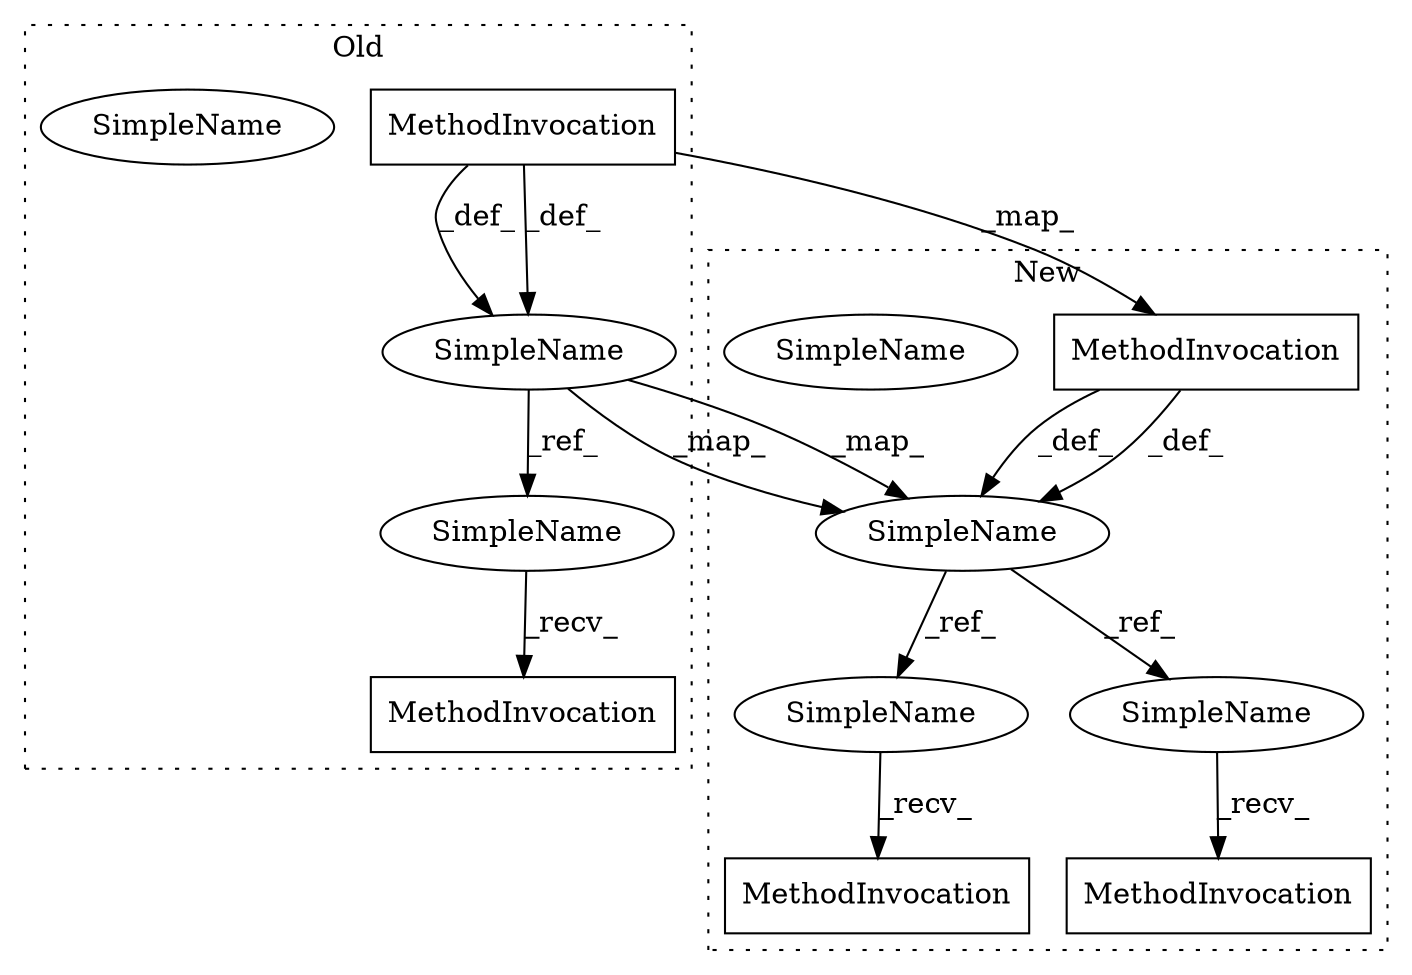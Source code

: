 digraph G {
subgraph cluster0 {
1 [label="MethodInvocation" a="32" s="7196" l="6" shape="box"];
5 [label="MethodInvocation" a="32" s="7118,7136" l="14,1" shape="box"];
8 [label="SimpleName" a="42" s="7174" l="21" shape="ellipse"];
9 [label="SimpleName" a="42" s="7088" l="21" shape="ellipse"];
10 [label="SimpleName" a="42" s="7088" l="21" shape="ellipse"];
label = "Old";
style="dotted";
}
subgraph cluster1 {
2 [label="MethodInvocation" a="32" s="7106" l="7" shape="box"];
3 [label="MethodInvocation" a="32" s="7147" l="7" shape="box"];
4 [label="MethodInvocation" a="32" s="7053,7071" l="14,1" shape="box"];
6 [label="SimpleName" a="42" s="7137" l="9" shape="ellipse"];
7 [label="SimpleName" a="42" s="7035" l="9" shape="ellipse"];
11 [label="SimpleName" a="42" s="7035" l="9" shape="ellipse"];
12 [label="SimpleName" a="42" s="7096" l="9" shape="ellipse"];
label = "New";
style="dotted";
}
4 -> 11 [label="_def_"];
4 -> 11 [label="_def_"];
5 -> 4 [label="_map_"];
5 -> 10 [label="_def_"];
5 -> 10 [label="_def_"];
6 -> 3 [label="_recv_"];
8 -> 1 [label="_recv_"];
10 -> 11 [label="_map_"];
10 -> 11 [label="_map_"];
10 -> 8 [label="_ref_"];
11 -> 12 [label="_ref_"];
11 -> 6 [label="_ref_"];
12 -> 2 [label="_recv_"];
}